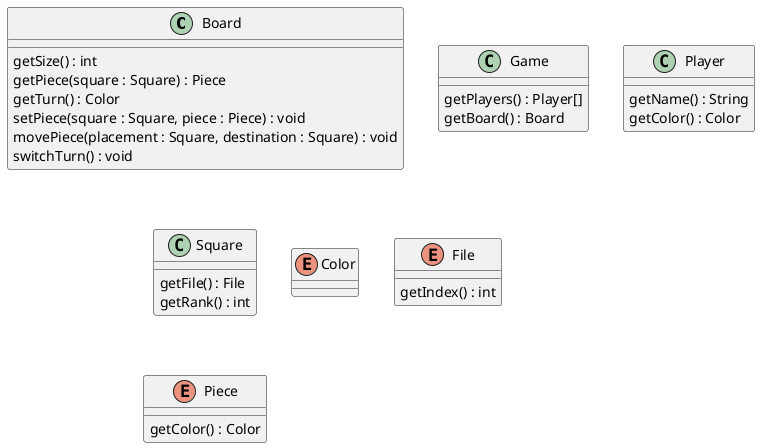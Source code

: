@startuml

class Board
class Game
class Player
class Square
enum Color
enum File
enum Piece

class Square {
    getFile() : File
    getRank() : int
}

class Board {
    getSize() : int
    getPiece(square : Square) : Piece
    getTurn() : Color
    setPiece(square : Square, piece : Piece) : void
    movePiece(placement : Square, destination : Square) : void
    switchTurn() : void
}

class Player {
    getName() : String
    getColor() : Color
}

enum Piece {
    getColor() : Color
}

class Game {
    getPlayers() : Player[]
    getBoard() : Board
}

enum File {
    getIndex() : int
}

@enduml
